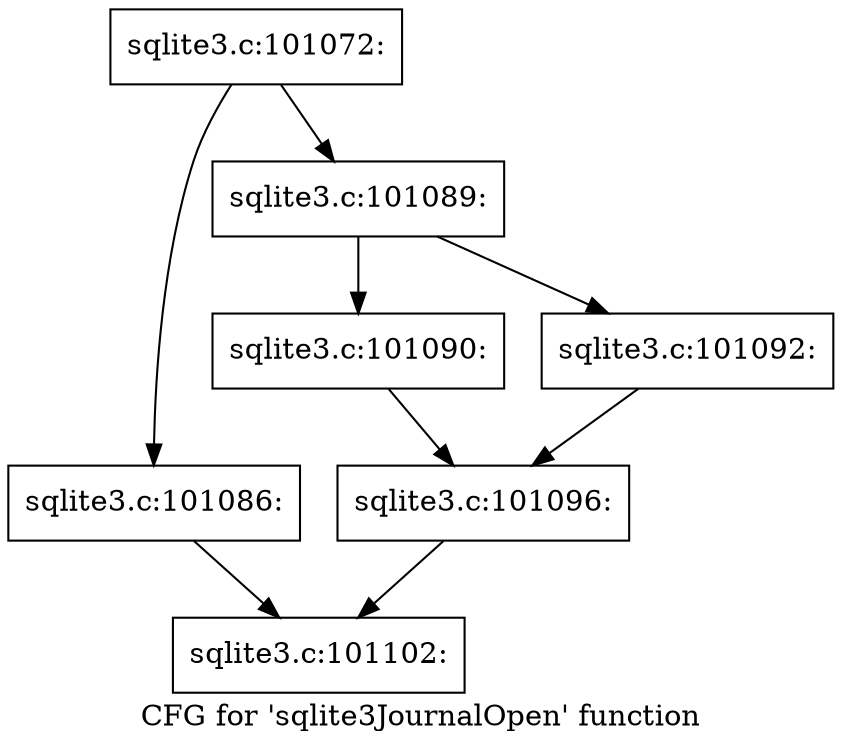 digraph "CFG for 'sqlite3JournalOpen' function" {
	label="CFG for 'sqlite3JournalOpen' function";

	Node0x55c0f5857e70 [shape=record,label="{sqlite3.c:101072:}"];
	Node0x55c0f5857e70 -> Node0x55c0f52000f0;
	Node0x55c0f5857e70 -> Node0x55c0f734cfe0;
	Node0x55c0f52000f0 [shape=record,label="{sqlite3.c:101086:}"];
	Node0x55c0f52000f0 -> Node0x55c0f5ecbc20;
	Node0x55c0f734cfe0 [shape=record,label="{sqlite3.c:101089:}"];
	Node0x55c0f734cfe0 -> Node0x55c0f734d5f0;
	Node0x55c0f734cfe0 -> Node0x55c0f734d8c0;
	Node0x55c0f734d5f0 [shape=record,label="{sqlite3.c:101090:}"];
	Node0x55c0f734d5f0 -> Node0x55c0f734d870;
	Node0x55c0f734d8c0 [shape=record,label="{sqlite3.c:101092:}"];
	Node0x55c0f734d8c0 -> Node0x55c0f734d870;
	Node0x55c0f734d870 [shape=record,label="{sqlite3.c:101096:}"];
	Node0x55c0f734d870 -> Node0x55c0f5ecbc20;
	Node0x55c0f5ecbc20 [shape=record,label="{sqlite3.c:101102:}"];
}
